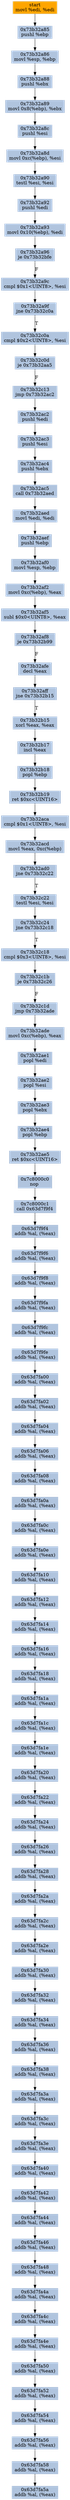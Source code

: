 digraph G {
node[shape=rectangle,style=filled,fillcolor=lightsteelblue,color=lightsteelblue]
bgcolor="transparent"
a0x73b32a83movl_edi_edi[label="start\nmovl %edi, %edi",color="lightgrey",fillcolor="orange"];
a0x73b32a85pushl_ebp[label="0x73b32a85\npushl %ebp"];
a0x73b32a86movl_esp_ebp[label="0x73b32a86\nmovl %esp, %ebp"];
a0x73b32a88pushl_ebx[label="0x73b32a88\npushl %ebx"];
a0x73b32a89movl_0x8ebp__ebx[label="0x73b32a89\nmovl 0x8(%ebp), %ebx"];
a0x73b32a8cpushl_esi[label="0x73b32a8c\npushl %esi"];
a0x73b32a8dmovl_0xcebp__esi[label="0x73b32a8d\nmovl 0xc(%ebp), %esi"];
a0x73b32a90testl_esi_esi[label="0x73b32a90\ntestl %esi, %esi"];
a0x73b32a92pushl_edi[label="0x73b32a92\npushl %edi"];
a0x73b32a93movl_0x10ebp__edi[label="0x73b32a93\nmovl 0x10(%ebp), %edi"];
a0x73b32a96je_0x73b32bfe[label="0x73b32a96\nje 0x73b32bfe"];
a0x73b32a9ccmpl_0x1UINT8_esi[label="0x73b32a9c\ncmpl $0x1<UINT8>, %esi"];
a0x73b32a9fjne_0x73b32c0a[label="0x73b32a9f\njne 0x73b32c0a"];
a0x73b32c0acmpl_0x2UINT8_esi[label="0x73b32c0a\ncmpl $0x2<UINT8>, %esi"];
a0x73b32c0dje_0x73b32aa5[label="0x73b32c0d\nje 0x73b32aa5"];
a0x73b32c13jmp_0x73b32ac2[label="0x73b32c13\njmp 0x73b32ac2"];
a0x73b32ac2pushl_edi[label="0x73b32ac2\npushl %edi"];
a0x73b32ac3pushl_esi[label="0x73b32ac3\npushl %esi"];
a0x73b32ac4pushl_ebx[label="0x73b32ac4\npushl %ebx"];
a0x73b32ac5call_0x73b32aed[label="0x73b32ac5\ncall 0x73b32aed"];
a0x73b32aedmovl_edi_edi[label="0x73b32aed\nmovl %edi, %edi"];
a0x73b32aefpushl_ebp[label="0x73b32aef\npushl %ebp"];
a0x73b32af0movl_esp_ebp[label="0x73b32af0\nmovl %esp, %ebp"];
a0x73b32af2movl_0xcebp__eax[label="0x73b32af2\nmovl 0xc(%ebp), %eax"];
a0x73b32af5subl_0x0UINT8_eax[label="0x73b32af5\nsubl $0x0<UINT8>, %eax"];
a0x73b32af8je_0x73b32b99[label="0x73b32af8\nje 0x73b32b99"];
a0x73b32afedecl_eax[label="0x73b32afe\ndecl %eax"];
a0x73b32affjne_0x73b32b15[label="0x73b32aff\njne 0x73b32b15"];
a0x73b32b15xorl_eax_eax[label="0x73b32b15\nxorl %eax, %eax"];
a0x73b32b17incl_eax[label="0x73b32b17\nincl %eax"];
a0x73b32b18popl_ebp[label="0x73b32b18\npopl %ebp"];
a0x73b32b19ret_0xcUINT16[label="0x73b32b19\nret $0xc<UINT16>"];
a0x73b32acacmpl_0x1UINT8_esi[label="0x73b32aca\ncmpl $0x1<UINT8>, %esi"];
a0x73b32acdmovl_eax_0xcebp_[label="0x73b32acd\nmovl %eax, 0xc(%ebp)"];
a0x73b32ad0jne_0x73b32c22[label="0x73b32ad0\njne 0x73b32c22"];
a0x73b32c22testl_esi_esi[label="0x73b32c22\ntestl %esi, %esi"];
a0x73b32c24jne_0x73b32c18[label="0x73b32c24\njne 0x73b32c18"];
a0x73b32c18cmpl_0x3UINT8_esi[label="0x73b32c18\ncmpl $0x3<UINT8>, %esi"];
a0x73b32c1bje_0x73b32c26[label="0x73b32c1b\nje 0x73b32c26"];
a0x73b32c1djmp_0x73b32ade[label="0x73b32c1d\njmp 0x73b32ade"];
a0x73b32ademovl_0xcebp__eax[label="0x73b32ade\nmovl 0xc(%ebp), %eax"];
a0x73b32ae1popl_edi[label="0x73b32ae1\npopl %edi"];
a0x73b32ae2popl_esi[label="0x73b32ae2\npopl %esi"];
a0x73b32ae3popl_ebx[label="0x73b32ae3\npopl %ebx"];
a0x73b32ae4popl_ebp[label="0x73b32ae4\npopl %ebp"];
a0x73b32ae5ret_0xcUINT16[label="0x73b32ae5\nret $0xc<UINT16>"];
a0x7c8000c0nop_[label="0x7c8000c0\nnop "];
a0x7c8000c1call_0x63d7f9f4[label="0x7c8000c1\ncall 0x63d7f9f4"];
a0x63d7f9f4addb_al_eax_[label="0x63d7f9f4\naddb %al, (%eax)"];
a0x63d7f9f6addb_al_eax_[label="0x63d7f9f6\naddb %al, (%eax)"];
a0x63d7f9f8addb_al_eax_[label="0x63d7f9f8\naddb %al, (%eax)"];
a0x63d7f9faaddb_al_eax_[label="0x63d7f9fa\naddb %al, (%eax)"];
a0x63d7f9fcaddb_al_eax_[label="0x63d7f9fc\naddb %al, (%eax)"];
a0x63d7f9feaddb_al_eax_[label="0x63d7f9fe\naddb %al, (%eax)"];
a0x63d7fa00addb_al_eax_[label="0x63d7fa00\naddb %al, (%eax)"];
a0x63d7fa02addb_al_eax_[label="0x63d7fa02\naddb %al, (%eax)"];
a0x63d7fa04addb_al_eax_[label="0x63d7fa04\naddb %al, (%eax)"];
a0x63d7fa06addb_al_eax_[label="0x63d7fa06\naddb %al, (%eax)"];
a0x63d7fa08addb_al_eax_[label="0x63d7fa08\naddb %al, (%eax)"];
a0x63d7fa0aaddb_al_eax_[label="0x63d7fa0a\naddb %al, (%eax)"];
a0x63d7fa0caddb_al_eax_[label="0x63d7fa0c\naddb %al, (%eax)"];
a0x63d7fa0eaddb_al_eax_[label="0x63d7fa0e\naddb %al, (%eax)"];
a0x63d7fa10addb_al_eax_[label="0x63d7fa10\naddb %al, (%eax)"];
a0x63d7fa12addb_al_eax_[label="0x63d7fa12\naddb %al, (%eax)"];
a0x63d7fa14addb_al_eax_[label="0x63d7fa14\naddb %al, (%eax)"];
a0x63d7fa16addb_al_eax_[label="0x63d7fa16\naddb %al, (%eax)"];
a0x63d7fa18addb_al_eax_[label="0x63d7fa18\naddb %al, (%eax)"];
a0x63d7fa1aaddb_al_eax_[label="0x63d7fa1a\naddb %al, (%eax)"];
a0x63d7fa1caddb_al_eax_[label="0x63d7fa1c\naddb %al, (%eax)"];
a0x63d7fa1eaddb_al_eax_[label="0x63d7fa1e\naddb %al, (%eax)"];
a0x63d7fa20addb_al_eax_[label="0x63d7fa20\naddb %al, (%eax)"];
a0x63d7fa22addb_al_eax_[label="0x63d7fa22\naddb %al, (%eax)"];
a0x63d7fa24addb_al_eax_[label="0x63d7fa24\naddb %al, (%eax)"];
a0x63d7fa26addb_al_eax_[label="0x63d7fa26\naddb %al, (%eax)"];
a0x63d7fa28addb_al_eax_[label="0x63d7fa28\naddb %al, (%eax)"];
a0x63d7fa2aaddb_al_eax_[label="0x63d7fa2a\naddb %al, (%eax)"];
a0x63d7fa2caddb_al_eax_[label="0x63d7fa2c\naddb %al, (%eax)"];
a0x63d7fa2eaddb_al_eax_[label="0x63d7fa2e\naddb %al, (%eax)"];
a0x63d7fa30addb_al_eax_[label="0x63d7fa30\naddb %al, (%eax)"];
a0x63d7fa32addb_al_eax_[label="0x63d7fa32\naddb %al, (%eax)"];
a0x63d7fa34addb_al_eax_[label="0x63d7fa34\naddb %al, (%eax)"];
a0x63d7fa36addb_al_eax_[label="0x63d7fa36\naddb %al, (%eax)"];
a0x63d7fa38addb_al_eax_[label="0x63d7fa38\naddb %al, (%eax)"];
a0x63d7fa3aaddb_al_eax_[label="0x63d7fa3a\naddb %al, (%eax)"];
a0x63d7fa3caddb_al_eax_[label="0x63d7fa3c\naddb %al, (%eax)"];
a0x63d7fa3eaddb_al_eax_[label="0x63d7fa3e\naddb %al, (%eax)"];
a0x63d7fa40addb_al_eax_[label="0x63d7fa40\naddb %al, (%eax)"];
a0x63d7fa42addb_al_eax_[label="0x63d7fa42\naddb %al, (%eax)"];
a0x63d7fa44addb_al_eax_[label="0x63d7fa44\naddb %al, (%eax)"];
a0x63d7fa46addb_al_eax_[label="0x63d7fa46\naddb %al, (%eax)"];
a0x63d7fa48addb_al_eax_[label="0x63d7fa48\naddb %al, (%eax)"];
a0x63d7fa4aaddb_al_eax_[label="0x63d7fa4a\naddb %al, (%eax)"];
a0x63d7fa4caddb_al_eax_[label="0x63d7fa4c\naddb %al, (%eax)"];
a0x63d7fa4eaddb_al_eax_[label="0x63d7fa4e\naddb %al, (%eax)"];
a0x63d7fa50addb_al_eax_[label="0x63d7fa50\naddb %al, (%eax)"];
a0x63d7fa52addb_al_eax_[label="0x63d7fa52\naddb %al, (%eax)"];
a0x63d7fa54addb_al_eax_[label="0x63d7fa54\naddb %al, (%eax)"];
a0x63d7fa56addb_al_eax_[label="0x63d7fa56\naddb %al, (%eax)"];
a0x63d7fa58addb_al_eax_[label="0x63d7fa58\naddb %al, (%eax)"];
a0x63d7fa5aaddb_al_eax_[label="0x63d7fa5a\naddb %al, (%eax)"];
a0x73b32a83movl_edi_edi -> a0x73b32a85pushl_ebp [color="#000000"];
a0x73b32a85pushl_ebp -> a0x73b32a86movl_esp_ebp [color="#000000"];
a0x73b32a86movl_esp_ebp -> a0x73b32a88pushl_ebx [color="#000000"];
a0x73b32a88pushl_ebx -> a0x73b32a89movl_0x8ebp__ebx [color="#000000"];
a0x73b32a89movl_0x8ebp__ebx -> a0x73b32a8cpushl_esi [color="#000000"];
a0x73b32a8cpushl_esi -> a0x73b32a8dmovl_0xcebp__esi [color="#000000"];
a0x73b32a8dmovl_0xcebp__esi -> a0x73b32a90testl_esi_esi [color="#000000"];
a0x73b32a90testl_esi_esi -> a0x73b32a92pushl_edi [color="#000000"];
a0x73b32a92pushl_edi -> a0x73b32a93movl_0x10ebp__edi [color="#000000"];
a0x73b32a93movl_0x10ebp__edi -> a0x73b32a96je_0x73b32bfe [color="#000000"];
a0x73b32a96je_0x73b32bfe -> a0x73b32a9ccmpl_0x1UINT8_esi [color="#000000",label="F"];
a0x73b32a9ccmpl_0x1UINT8_esi -> a0x73b32a9fjne_0x73b32c0a [color="#000000"];
a0x73b32a9fjne_0x73b32c0a -> a0x73b32c0acmpl_0x2UINT8_esi [color="#000000",label="T"];
a0x73b32c0acmpl_0x2UINT8_esi -> a0x73b32c0dje_0x73b32aa5 [color="#000000"];
a0x73b32c0dje_0x73b32aa5 -> a0x73b32c13jmp_0x73b32ac2 [color="#000000",label="F"];
a0x73b32c13jmp_0x73b32ac2 -> a0x73b32ac2pushl_edi [color="#000000"];
a0x73b32ac2pushl_edi -> a0x73b32ac3pushl_esi [color="#000000"];
a0x73b32ac3pushl_esi -> a0x73b32ac4pushl_ebx [color="#000000"];
a0x73b32ac4pushl_ebx -> a0x73b32ac5call_0x73b32aed [color="#000000"];
a0x73b32ac5call_0x73b32aed -> a0x73b32aedmovl_edi_edi [color="#000000"];
a0x73b32aedmovl_edi_edi -> a0x73b32aefpushl_ebp [color="#000000"];
a0x73b32aefpushl_ebp -> a0x73b32af0movl_esp_ebp [color="#000000"];
a0x73b32af0movl_esp_ebp -> a0x73b32af2movl_0xcebp__eax [color="#000000"];
a0x73b32af2movl_0xcebp__eax -> a0x73b32af5subl_0x0UINT8_eax [color="#000000"];
a0x73b32af5subl_0x0UINT8_eax -> a0x73b32af8je_0x73b32b99 [color="#000000"];
a0x73b32af8je_0x73b32b99 -> a0x73b32afedecl_eax [color="#000000",label="F"];
a0x73b32afedecl_eax -> a0x73b32affjne_0x73b32b15 [color="#000000"];
a0x73b32affjne_0x73b32b15 -> a0x73b32b15xorl_eax_eax [color="#000000",label="T"];
a0x73b32b15xorl_eax_eax -> a0x73b32b17incl_eax [color="#000000"];
a0x73b32b17incl_eax -> a0x73b32b18popl_ebp [color="#000000"];
a0x73b32b18popl_ebp -> a0x73b32b19ret_0xcUINT16 [color="#000000"];
a0x73b32b19ret_0xcUINT16 -> a0x73b32acacmpl_0x1UINT8_esi [color="#000000"];
a0x73b32acacmpl_0x1UINT8_esi -> a0x73b32acdmovl_eax_0xcebp_ [color="#000000"];
a0x73b32acdmovl_eax_0xcebp_ -> a0x73b32ad0jne_0x73b32c22 [color="#000000"];
a0x73b32ad0jne_0x73b32c22 -> a0x73b32c22testl_esi_esi [color="#000000",label="T"];
a0x73b32c22testl_esi_esi -> a0x73b32c24jne_0x73b32c18 [color="#000000"];
a0x73b32c24jne_0x73b32c18 -> a0x73b32c18cmpl_0x3UINT8_esi [color="#000000",label="T"];
a0x73b32c18cmpl_0x3UINT8_esi -> a0x73b32c1bje_0x73b32c26 [color="#000000"];
a0x73b32c1bje_0x73b32c26 -> a0x73b32c1djmp_0x73b32ade [color="#000000",label="F"];
a0x73b32c1djmp_0x73b32ade -> a0x73b32ademovl_0xcebp__eax [color="#000000"];
a0x73b32ademovl_0xcebp__eax -> a0x73b32ae1popl_edi [color="#000000"];
a0x73b32ae1popl_edi -> a0x73b32ae2popl_esi [color="#000000"];
a0x73b32ae2popl_esi -> a0x73b32ae3popl_ebx [color="#000000"];
a0x73b32ae3popl_ebx -> a0x73b32ae4popl_ebp [color="#000000"];
a0x73b32ae4popl_ebp -> a0x73b32ae5ret_0xcUINT16 [color="#000000"];
a0x73b32ae5ret_0xcUINT16 -> a0x7c8000c0nop_ [color="#000000"];
a0x7c8000c0nop_ -> a0x7c8000c1call_0x63d7f9f4 [color="#000000"];
a0x7c8000c1call_0x63d7f9f4 -> a0x63d7f9f4addb_al_eax_ [color="#000000"];
a0x63d7f9f4addb_al_eax_ -> a0x63d7f9f6addb_al_eax_ [color="#000000"];
a0x63d7f9f6addb_al_eax_ -> a0x63d7f9f8addb_al_eax_ [color="#000000"];
a0x63d7f9f8addb_al_eax_ -> a0x63d7f9faaddb_al_eax_ [color="#000000"];
a0x63d7f9faaddb_al_eax_ -> a0x63d7f9fcaddb_al_eax_ [color="#000000"];
a0x63d7f9fcaddb_al_eax_ -> a0x63d7f9feaddb_al_eax_ [color="#000000"];
a0x63d7f9feaddb_al_eax_ -> a0x63d7fa00addb_al_eax_ [color="#000000"];
a0x63d7fa00addb_al_eax_ -> a0x63d7fa02addb_al_eax_ [color="#000000"];
a0x63d7fa02addb_al_eax_ -> a0x63d7fa04addb_al_eax_ [color="#000000"];
a0x63d7fa04addb_al_eax_ -> a0x63d7fa06addb_al_eax_ [color="#000000"];
a0x63d7fa06addb_al_eax_ -> a0x63d7fa08addb_al_eax_ [color="#000000"];
a0x63d7fa08addb_al_eax_ -> a0x63d7fa0aaddb_al_eax_ [color="#000000"];
a0x63d7fa0aaddb_al_eax_ -> a0x63d7fa0caddb_al_eax_ [color="#000000"];
a0x63d7fa0caddb_al_eax_ -> a0x63d7fa0eaddb_al_eax_ [color="#000000"];
a0x63d7fa0eaddb_al_eax_ -> a0x63d7fa10addb_al_eax_ [color="#000000"];
a0x63d7fa10addb_al_eax_ -> a0x63d7fa12addb_al_eax_ [color="#000000"];
a0x63d7fa12addb_al_eax_ -> a0x63d7fa14addb_al_eax_ [color="#000000"];
a0x63d7fa14addb_al_eax_ -> a0x63d7fa16addb_al_eax_ [color="#000000"];
a0x63d7fa16addb_al_eax_ -> a0x63d7fa18addb_al_eax_ [color="#000000"];
a0x63d7fa18addb_al_eax_ -> a0x63d7fa1aaddb_al_eax_ [color="#000000"];
a0x63d7fa1aaddb_al_eax_ -> a0x63d7fa1caddb_al_eax_ [color="#000000"];
a0x63d7fa1caddb_al_eax_ -> a0x63d7fa1eaddb_al_eax_ [color="#000000"];
a0x63d7fa1eaddb_al_eax_ -> a0x63d7fa20addb_al_eax_ [color="#000000"];
a0x63d7fa20addb_al_eax_ -> a0x63d7fa22addb_al_eax_ [color="#000000"];
a0x63d7fa22addb_al_eax_ -> a0x63d7fa24addb_al_eax_ [color="#000000"];
a0x63d7fa24addb_al_eax_ -> a0x63d7fa26addb_al_eax_ [color="#000000"];
a0x63d7fa26addb_al_eax_ -> a0x63d7fa28addb_al_eax_ [color="#000000"];
a0x63d7fa28addb_al_eax_ -> a0x63d7fa2aaddb_al_eax_ [color="#000000"];
a0x63d7fa2aaddb_al_eax_ -> a0x63d7fa2caddb_al_eax_ [color="#000000"];
a0x63d7fa2caddb_al_eax_ -> a0x63d7fa2eaddb_al_eax_ [color="#000000"];
a0x63d7fa2eaddb_al_eax_ -> a0x63d7fa30addb_al_eax_ [color="#000000"];
a0x63d7fa30addb_al_eax_ -> a0x63d7fa32addb_al_eax_ [color="#000000"];
a0x63d7fa32addb_al_eax_ -> a0x63d7fa34addb_al_eax_ [color="#000000"];
a0x63d7fa34addb_al_eax_ -> a0x63d7fa36addb_al_eax_ [color="#000000"];
a0x63d7fa36addb_al_eax_ -> a0x63d7fa38addb_al_eax_ [color="#000000"];
a0x63d7fa38addb_al_eax_ -> a0x63d7fa3aaddb_al_eax_ [color="#000000"];
a0x63d7fa3aaddb_al_eax_ -> a0x63d7fa3caddb_al_eax_ [color="#000000"];
a0x63d7fa3caddb_al_eax_ -> a0x63d7fa3eaddb_al_eax_ [color="#000000"];
a0x63d7fa3eaddb_al_eax_ -> a0x63d7fa40addb_al_eax_ [color="#000000"];
a0x63d7fa40addb_al_eax_ -> a0x63d7fa42addb_al_eax_ [color="#000000"];
a0x63d7fa42addb_al_eax_ -> a0x63d7fa44addb_al_eax_ [color="#000000"];
a0x63d7fa44addb_al_eax_ -> a0x63d7fa46addb_al_eax_ [color="#000000"];
a0x63d7fa46addb_al_eax_ -> a0x63d7fa48addb_al_eax_ [color="#000000"];
a0x63d7fa48addb_al_eax_ -> a0x63d7fa4aaddb_al_eax_ [color="#000000"];
a0x63d7fa4aaddb_al_eax_ -> a0x63d7fa4caddb_al_eax_ [color="#000000"];
a0x63d7fa4caddb_al_eax_ -> a0x63d7fa4eaddb_al_eax_ [color="#000000"];
a0x63d7fa4eaddb_al_eax_ -> a0x63d7fa50addb_al_eax_ [color="#000000"];
a0x63d7fa50addb_al_eax_ -> a0x63d7fa52addb_al_eax_ [color="#000000"];
a0x63d7fa52addb_al_eax_ -> a0x63d7fa54addb_al_eax_ [color="#000000"];
a0x63d7fa54addb_al_eax_ -> a0x63d7fa56addb_al_eax_ [color="#000000"];
a0x63d7fa56addb_al_eax_ -> a0x63d7fa58addb_al_eax_ [color="#000000"];
a0x63d7fa58addb_al_eax_ -> a0x63d7fa5aaddb_al_eax_ [color="#000000"];
}
